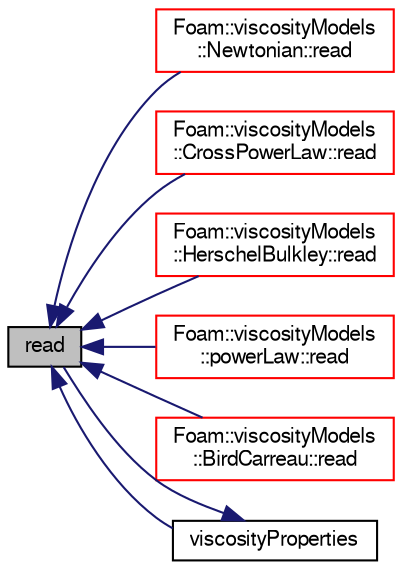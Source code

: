 digraph "read"
{
  bgcolor="transparent";
  edge [fontname="FreeSans",fontsize="10",labelfontname="FreeSans",labelfontsize="10"];
  node [fontname="FreeSans",fontsize="10",shape=record];
  rankdir="LR";
  Node130 [label="read",height=0.2,width=0.4,color="black", fillcolor="grey75", style="filled", fontcolor="black"];
  Node130 -> Node131 [dir="back",color="midnightblue",fontsize="10",style="solid",fontname="FreeSans"];
  Node131 [label="Foam::viscosityModels\l::Newtonian::read",height=0.2,width=0.4,color="red",URL="$a30506.html#a0efbb4e476c5a62dfa214c481566481c",tooltip="Read transportProperties dictionary. "];
  Node130 -> Node134 [dir="back",color="midnightblue",fontsize="10",style="solid",fontname="FreeSans"];
  Node134 [label="Foam::viscosityModels\l::CrossPowerLaw::read",height=0.2,width=0.4,color="red",URL="$a30498.html#a0efbb4e476c5a62dfa214c481566481c",tooltip="Read transportProperties dictionary. "];
  Node130 -> Node137 [dir="back",color="midnightblue",fontsize="10",style="solid",fontname="FreeSans"];
  Node137 [label="Foam::viscosityModels\l::HerschelBulkley::read",height=0.2,width=0.4,color="red",URL="$a30502.html#a0efbb4e476c5a62dfa214c481566481c",tooltip="Read transportProperties dictionary. "];
  Node130 -> Node140 [dir="back",color="midnightblue",fontsize="10",style="solid",fontname="FreeSans"];
  Node140 [label="Foam::viscosityModels\l::powerLaw::read",height=0.2,width=0.4,color="red",URL="$a30510.html#a0efbb4e476c5a62dfa214c481566481c",tooltip="Read transportProperties dictionary. "];
  Node130 -> Node143 [dir="back",color="midnightblue",fontsize="10",style="solid",fontname="FreeSans"];
  Node143 [label="Foam::viscosityModels\l::BirdCarreau::read",height=0.2,width=0.4,color="red",URL="$a30494.html#a0efbb4e476c5a62dfa214c481566481c",tooltip="Read transportProperties dictionary. "];
  Node130 -> Node146 [dir="back",color="midnightblue",fontsize="10",style="solid",fontname="FreeSans"];
  Node146 [label="viscosityProperties",height=0.2,width=0.4,color="black",URL="$a30514.html#ab0da91b923fbe3b57433e806f8883acf",tooltip="Return the phase transport properties dictionary. "];
  Node146 -> Node130 [dir="back",color="midnightblue",fontsize="10",style="solid",fontname="FreeSans"];
}
